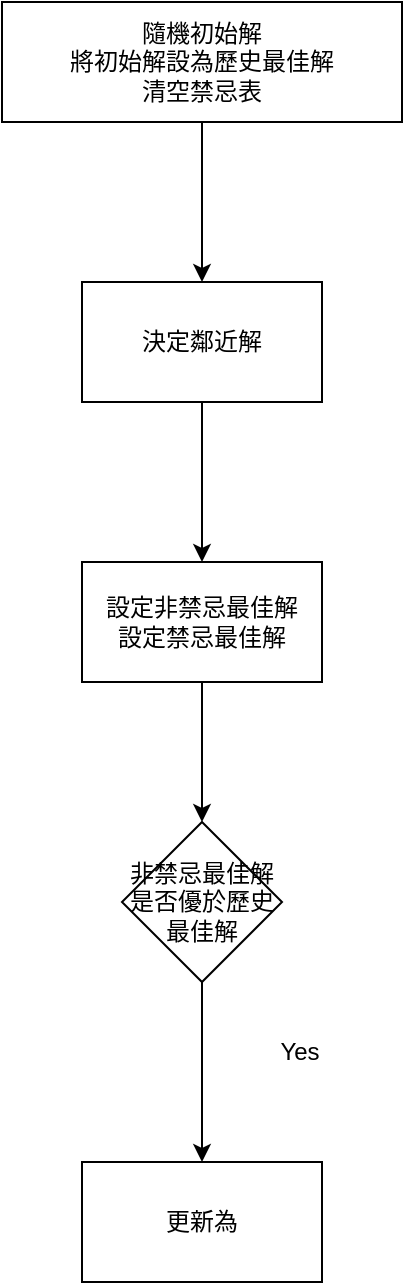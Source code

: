 <mxfile version="14.9.2" type="github">
  <diagram id="QCEERc0eEgBohQKH5NO_" name="Page-1">
    <mxGraphModel dx="1422" dy="738" grid="1" gridSize="10" guides="1" tooltips="1" connect="1" arrows="1" fold="1" page="1" pageScale="1" pageWidth="827" pageHeight="1169" math="0" shadow="0">
      <root>
        <mxCell id="0" />
        <mxCell id="1" parent="0" />
        <mxCell id="QAEoep2KOEI7FuyO-UFe-6" value="" style="edgeStyle=orthogonalEdgeStyle;rounded=0;orthogonalLoop=1;jettySize=auto;html=1;" edge="1" parent="1" source="QAEoep2KOEI7FuyO-UFe-2" target="QAEoep2KOEI7FuyO-UFe-5">
          <mxGeometry relative="1" as="geometry" />
        </mxCell>
        <mxCell id="QAEoep2KOEI7FuyO-UFe-2" value="隨機初始解&lt;br&gt;將初始解設為歷史最佳解&lt;br&gt;清空禁忌表" style="rounded=0;whiteSpace=wrap;html=1;" vertex="1" parent="1">
          <mxGeometry x="341" y="50" width="200" height="60" as="geometry" />
        </mxCell>
        <mxCell id="QAEoep2KOEI7FuyO-UFe-8" value="" style="edgeStyle=orthogonalEdgeStyle;rounded=0;orthogonalLoop=1;jettySize=auto;html=1;" edge="1" parent="1" source="QAEoep2KOEI7FuyO-UFe-5" target="QAEoep2KOEI7FuyO-UFe-7">
          <mxGeometry relative="1" as="geometry" />
        </mxCell>
        <mxCell id="QAEoep2KOEI7FuyO-UFe-5" value="決定鄰近解" style="whiteSpace=wrap;html=1;rounded=0;" vertex="1" parent="1">
          <mxGeometry x="381" y="190" width="120" height="60" as="geometry" />
        </mxCell>
        <mxCell id="QAEoep2KOEI7FuyO-UFe-12" value="" style="edgeStyle=orthogonalEdgeStyle;rounded=0;orthogonalLoop=1;jettySize=auto;html=1;" edge="1" parent="1" source="QAEoep2KOEI7FuyO-UFe-7" target="QAEoep2KOEI7FuyO-UFe-11">
          <mxGeometry relative="1" as="geometry" />
        </mxCell>
        <mxCell id="QAEoep2KOEI7FuyO-UFe-7" value="設定非禁忌最佳解&lt;br&gt;設定禁忌最佳解" style="whiteSpace=wrap;html=1;rounded=0;" vertex="1" parent="1">
          <mxGeometry x="381" y="330" width="120" height="60" as="geometry" />
        </mxCell>
        <mxCell id="QAEoep2KOEI7FuyO-UFe-14" value="" style="edgeStyle=orthogonalEdgeStyle;rounded=0;orthogonalLoop=1;jettySize=auto;html=1;" edge="1" parent="1" source="QAEoep2KOEI7FuyO-UFe-11" target="QAEoep2KOEI7FuyO-UFe-13">
          <mxGeometry relative="1" as="geometry" />
        </mxCell>
        <mxCell id="QAEoep2KOEI7FuyO-UFe-11" value="非禁忌最佳解是否優於歷史最佳解" style="rhombus;whiteSpace=wrap;html=1;rounded=0;" vertex="1" parent="1">
          <mxGeometry x="401" y="460" width="80" height="80" as="geometry" />
        </mxCell>
        <mxCell id="QAEoep2KOEI7FuyO-UFe-13" value="更新為" style="whiteSpace=wrap;html=1;rounded=0;" vertex="1" parent="1">
          <mxGeometry x="381" y="630" width="120" height="60" as="geometry" />
        </mxCell>
        <mxCell id="QAEoep2KOEI7FuyO-UFe-15" value="Yes" style="text;html=1;strokeColor=none;fillColor=none;align=center;verticalAlign=middle;whiteSpace=wrap;rounded=0;" vertex="1" parent="1">
          <mxGeometry x="470" y="565" width="40" height="20" as="geometry" />
        </mxCell>
      </root>
    </mxGraphModel>
  </diagram>
</mxfile>
